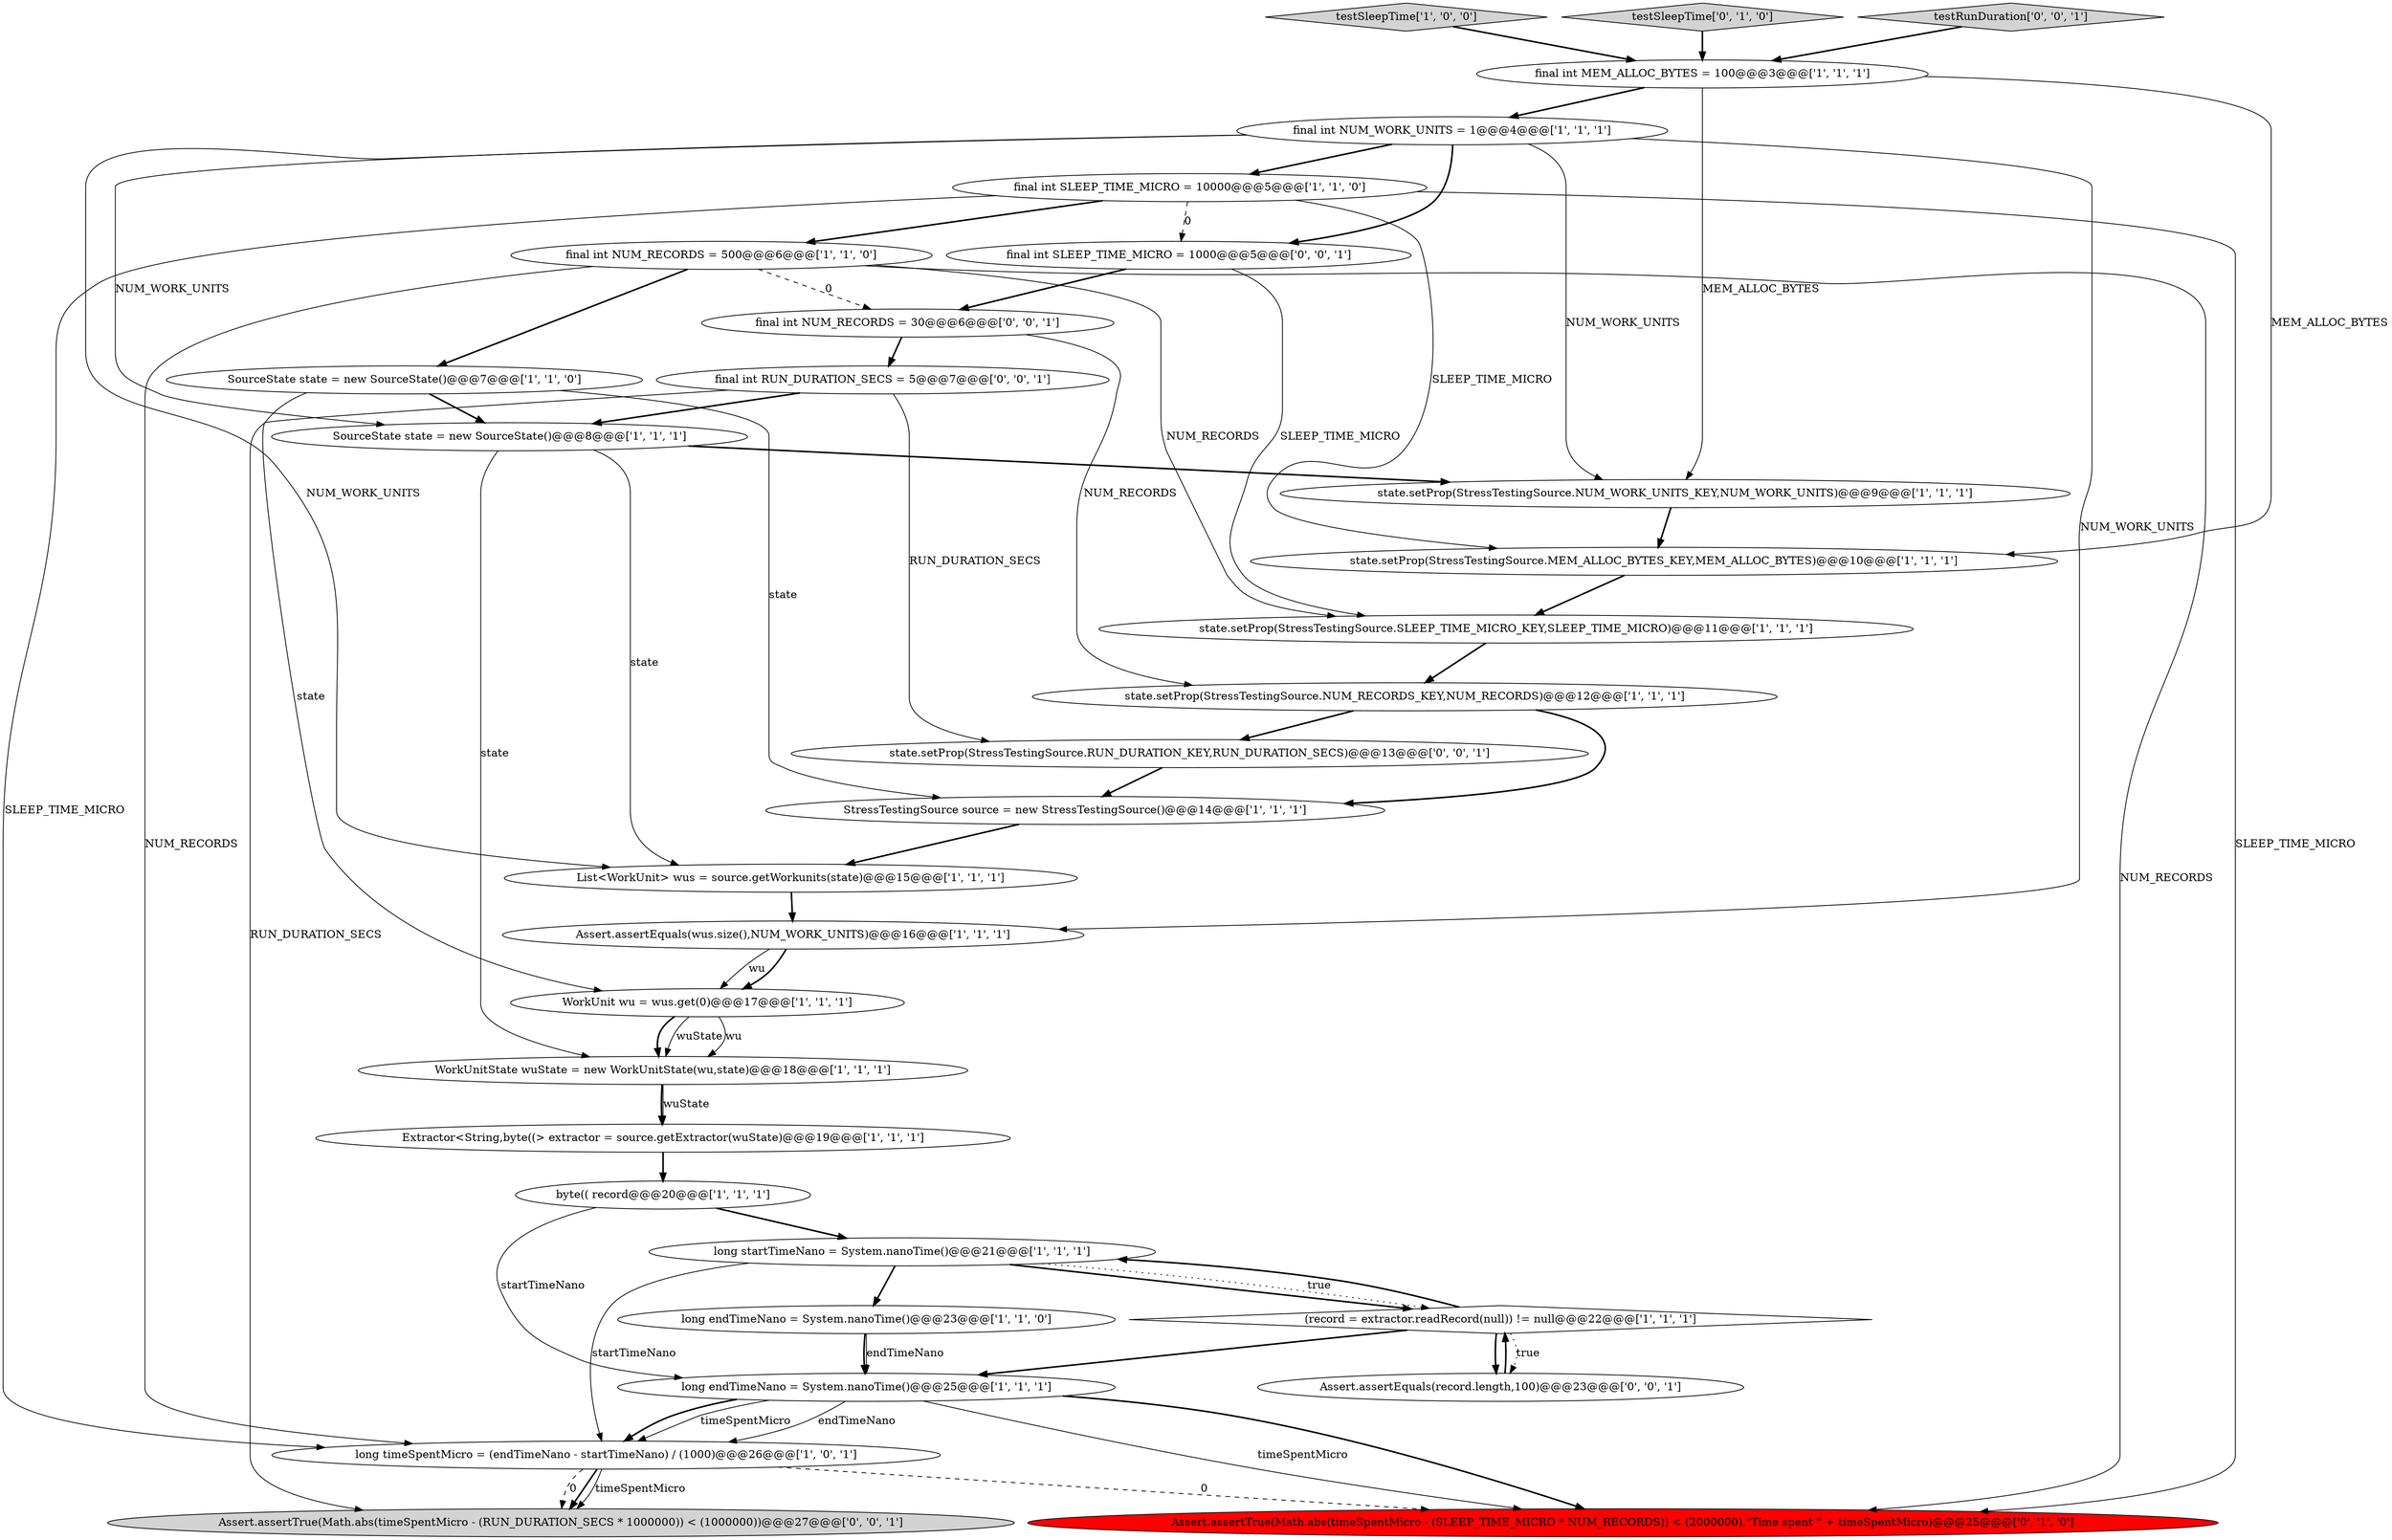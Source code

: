 digraph {
23 [style = filled, label = "Assert.assertTrue(Math.abs(timeSpentMicro - (SLEEP_TIME_MICRO * NUM_RECORDS)) < (2000000),\"Time spent \" + timeSpentMicro)@@@25@@@['0', '1', '0']", fillcolor = red, shape = ellipse image = "AAA1AAABBB2BBB"];
5 [style = filled, label = "byte(( record@@@20@@@['1', '1', '1']", fillcolor = white, shape = ellipse image = "AAA0AAABBB1BBB"];
19 [style = filled, label = "state.setProp(StressTestingSource.SLEEP_TIME_MICRO_KEY,SLEEP_TIME_MICRO)@@@11@@@['1', '1', '1']", fillcolor = white, shape = ellipse image = "AAA0AAABBB1BBB"];
15 [style = filled, label = "long endTimeNano = System.nanoTime()@@@25@@@['1', '1', '1']", fillcolor = white, shape = ellipse image = "AAA0AAABBB1BBB"];
12 [style = filled, label = "testSleepTime['1', '0', '0']", fillcolor = lightgray, shape = diamond image = "AAA0AAABBB1BBB"];
8 [style = filled, label = "long timeSpentMicro = (endTimeNano - startTimeNano) / (1000)@@@26@@@['1', '0', '1']", fillcolor = white, shape = ellipse image = "AAA0AAABBB1BBB"];
18 [style = filled, label = "state.setProp(StressTestingSource.MEM_ALLOC_BYTES_KEY,MEM_ALLOC_BYTES)@@@10@@@['1', '1', '1']", fillcolor = white, shape = ellipse image = "AAA0AAABBB1BBB"];
4 [style = filled, label = "Assert.assertEquals(wus.size(),NUM_WORK_UNITS)@@@16@@@['1', '1', '1']", fillcolor = white, shape = ellipse image = "AAA0AAABBB1BBB"];
14 [style = filled, label = "state.setProp(StressTestingSource.NUM_WORK_UNITS_KEY,NUM_WORK_UNITS)@@@9@@@['1', '1', '1']", fillcolor = white, shape = ellipse image = "AAA0AAABBB1BBB"];
30 [style = filled, label = "Assert.assertTrue(Math.abs(timeSpentMicro - (RUN_DURATION_SECS * 1000000)) < (1000000))@@@27@@@['0', '0', '1']", fillcolor = lightgray, shape = ellipse image = "AAA0AAABBB3BBB"];
2 [style = filled, label = "Extractor<String,byte((> extractor = source.getExtractor(wuState)@@@19@@@['1', '1', '1']", fillcolor = white, shape = ellipse image = "AAA0AAABBB1BBB"];
16 [style = filled, label = "final int MEM_ALLOC_BYTES = 100@@@3@@@['1', '1', '1']", fillcolor = white, shape = ellipse image = "AAA0AAABBB1BBB"];
7 [style = filled, label = "final int SLEEP_TIME_MICRO = 10000@@@5@@@['1', '1', '0']", fillcolor = white, shape = ellipse image = "AAA0AAABBB1BBB"];
27 [style = filled, label = "Assert.assertEquals(record.length,100)@@@23@@@['0', '0', '1']", fillcolor = white, shape = ellipse image = "AAA0AAABBB3BBB"];
13 [style = filled, label = "(record = extractor.readRecord(null)) != null@@@22@@@['1', '1', '1']", fillcolor = white, shape = diamond image = "AAA0AAABBB1BBB"];
17 [style = filled, label = "final int NUM_WORK_UNITS = 1@@@4@@@['1', '1', '1']", fillcolor = white, shape = ellipse image = "AAA0AAABBB1BBB"];
28 [style = filled, label = "final int RUN_DURATION_SECS = 5@@@7@@@['0', '0', '1']", fillcolor = white, shape = ellipse image = "AAA0AAABBB3BBB"];
0 [style = filled, label = "WorkUnit wu = wus.get(0)@@@17@@@['1', '1', '1']", fillcolor = white, shape = ellipse image = "AAA0AAABBB1BBB"];
11 [style = filled, label = "WorkUnitState wuState = new WorkUnitState(wu,state)@@@18@@@['1', '1', '1']", fillcolor = white, shape = ellipse image = "AAA0AAABBB1BBB"];
25 [style = filled, label = "state.setProp(StressTestingSource.RUN_DURATION_KEY,RUN_DURATION_SECS)@@@13@@@['0', '0', '1']", fillcolor = white, shape = ellipse image = "AAA0AAABBB3BBB"];
10 [style = filled, label = "state.setProp(StressTestingSource.NUM_RECORDS_KEY,NUM_RECORDS)@@@12@@@['1', '1', '1']", fillcolor = white, shape = ellipse image = "AAA0AAABBB1BBB"];
24 [style = filled, label = "testSleepTime['0', '1', '0']", fillcolor = lightgray, shape = diamond image = "AAA0AAABBB2BBB"];
20 [style = filled, label = "long startTimeNano = System.nanoTime()@@@21@@@['1', '1', '1']", fillcolor = white, shape = ellipse image = "AAA0AAABBB1BBB"];
9 [style = filled, label = "List<WorkUnit> wus = source.getWorkunits(state)@@@15@@@['1', '1', '1']", fillcolor = white, shape = ellipse image = "AAA0AAABBB1BBB"];
22 [style = filled, label = "StressTestingSource source = new StressTestingSource()@@@14@@@['1', '1', '1']", fillcolor = white, shape = ellipse image = "AAA0AAABBB1BBB"];
26 [style = filled, label = "testRunDuration['0', '0', '1']", fillcolor = lightgray, shape = diamond image = "AAA0AAABBB3BBB"];
31 [style = filled, label = "final int NUM_RECORDS = 30@@@6@@@['0', '0', '1']", fillcolor = white, shape = ellipse image = "AAA0AAABBB3BBB"];
1 [style = filled, label = "SourceState state = new SourceState()@@@8@@@['1', '1', '1']", fillcolor = white, shape = ellipse image = "AAA0AAABBB1BBB"];
21 [style = filled, label = "long endTimeNano = System.nanoTime()@@@23@@@['1', '1', '0']", fillcolor = white, shape = ellipse image = "AAA0AAABBB1BBB"];
6 [style = filled, label = "final int NUM_RECORDS = 500@@@6@@@['1', '1', '0']", fillcolor = white, shape = ellipse image = "AAA0AAABBB1BBB"];
3 [style = filled, label = "SourceState state = new SourceState()@@@7@@@['1', '1', '0']", fillcolor = white, shape = ellipse image = "AAA0AAABBB1BBB"];
29 [style = filled, label = "final int SLEEP_TIME_MICRO = 1000@@@5@@@['0', '0', '1']", fillcolor = white, shape = ellipse image = "AAA0AAABBB3BBB"];
6->8 [style = solid, label="NUM_RECORDS"];
10->22 [style = bold, label=""];
27->13 [style = bold, label=""];
6->3 [style = bold, label=""];
15->23 [style = bold, label=""];
8->30 [style = bold, label=""];
16->18 [style = solid, label="MEM_ALLOC_BYTES"];
31->10 [style = solid, label="NUM_RECORDS"];
20->13 [style = bold, label=""];
7->18 [style = solid, label="SLEEP_TIME_MICRO"];
13->27 [style = dotted, label="true"];
3->1 [style = bold, label=""];
25->22 [style = bold, label=""];
5->20 [style = bold, label=""];
1->9 [style = solid, label="state"];
21->15 [style = bold, label=""];
9->4 [style = bold, label=""];
29->31 [style = bold, label=""];
22->9 [style = bold, label=""];
8->23 [style = dashed, label="0"];
7->8 [style = solid, label="SLEEP_TIME_MICRO"];
18->19 [style = bold, label=""];
17->4 [style = solid, label="NUM_WORK_UNITS"];
8->30 [style = solid, label="timeSpentMicro"];
0->11 [style = bold, label=""];
6->31 [style = dashed, label="0"];
19->10 [style = bold, label=""];
12->16 [style = bold, label=""];
28->1 [style = bold, label=""];
16->17 [style = bold, label=""];
17->1 [style = solid, label="NUM_WORK_UNITS"];
4->0 [style = solid, label="wu"];
17->9 [style = solid, label="NUM_WORK_UNITS"];
11->2 [style = bold, label=""];
3->22 [style = solid, label="state"];
28->25 [style = solid, label="RUN_DURATION_SECS"];
4->0 [style = bold, label=""];
0->11 [style = solid, label="wuState"];
7->23 [style = solid, label="SLEEP_TIME_MICRO"];
20->21 [style = bold, label=""];
17->7 [style = bold, label=""];
24->16 [style = bold, label=""];
26->16 [style = bold, label=""];
0->11 [style = solid, label="wu"];
11->2 [style = solid, label="wuState"];
13->27 [style = bold, label=""];
17->14 [style = solid, label="NUM_WORK_UNITS"];
10->25 [style = bold, label=""];
6->23 [style = solid, label="NUM_RECORDS"];
3->0 [style = solid, label="state"];
20->8 [style = solid, label="startTimeNano"];
7->6 [style = bold, label=""];
1->11 [style = solid, label="state"];
21->15 [style = solid, label="endTimeNano"];
28->30 [style = solid, label="RUN_DURATION_SECS"];
14->18 [style = bold, label=""];
1->14 [style = bold, label=""];
6->19 [style = solid, label="NUM_RECORDS"];
20->13 [style = dotted, label="true"];
13->15 [style = bold, label=""];
31->28 [style = bold, label=""];
29->19 [style = solid, label="SLEEP_TIME_MICRO"];
15->23 [style = solid, label="timeSpentMicro"];
7->29 [style = dashed, label="0"];
8->30 [style = dashed, label="0"];
5->15 [style = solid, label="startTimeNano"];
17->29 [style = bold, label=""];
15->8 [style = bold, label=""];
15->8 [style = solid, label="timeSpentMicro"];
16->14 [style = solid, label="MEM_ALLOC_BYTES"];
2->5 [style = bold, label=""];
15->8 [style = solid, label="endTimeNano"];
13->20 [style = bold, label=""];
}
